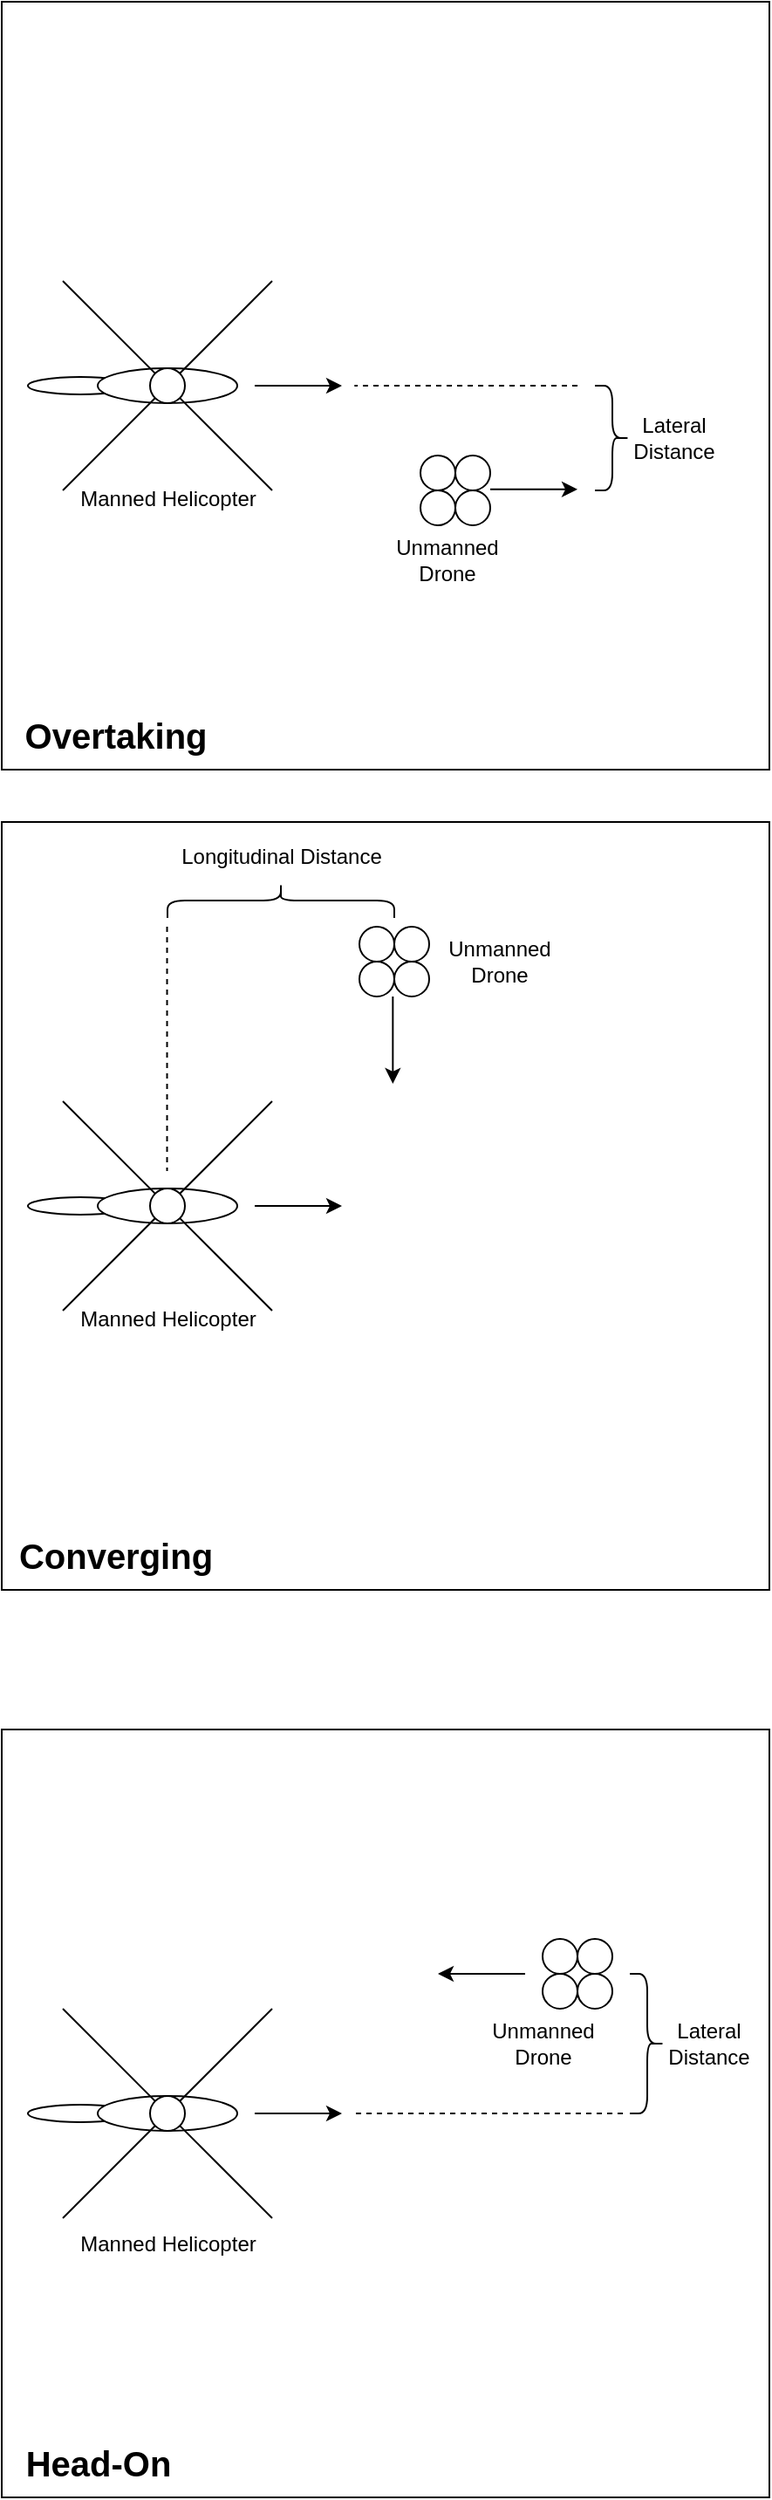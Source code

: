 <mxfile>
    <diagram id="JzWG_xGF7x77luntsfS7" name="Page-1">
        <mxGraphModel dx="916" dy="2047" grid="1" gridSize="10" guides="1" tooltips="1" connect="1" arrows="1" fold="1" page="1" pageScale="1" pageWidth="850" pageHeight="1100" math="0" shadow="0">
            <root>
                <mxCell id="0"/>
                <mxCell id="1" parent="0"/>
                <mxCell id="35" value="" style="whiteSpace=wrap;html=1;aspect=fixed;" vertex="1" parent="1">
                    <mxGeometry x="160" y="170" width="440" height="440" as="geometry"/>
                </mxCell>
                <mxCell id="12" value="" style="group" parent="1" vertex="1" connectable="0">
                    <mxGeometry x="175" y="330" width="140" height="140" as="geometry"/>
                </mxCell>
                <mxCell id="9" value="" style="ellipse;whiteSpace=wrap;html=1;" parent="12" vertex="1">
                    <mxGeometry y="55" width="60" height="10" as="geometry"/>
                </mxCell>
                <mxCell id="2" value="" style="ellipse;whiteSpace=wrap;html=1;" parent="12" vertex="1">
                    <mxGeometry x="40" y="50" width="80" height="20" as="geometry"/>
                </mxCell>
                <mxCell id="3" value="" style="endArrow=none;html=1;startArrow=none;" parent="12" source="6" edge="1">
                    <mxGeometry width="50" height="50" relative="1" as="geometry">
                        <mxPoint x="140" y="120" as="sourcePoint"/>
                        <mxPoint x="20" as="targetPoint"/>
                    </mxGeometry>
                </mxCell>
                <mxCell id="5" value="" style="endArrow=none;html=1;" parent="12" edge="1">
                    <mxGeometry width="50" height="50" relative="1" as="geometry">
                        <mxPoint x="20" y="120" as="sourcePoint"/>
                        <mxPoint x="140" as="targetPoint"/>
                    </mxGeometry>
                </mxCell>
                <mxCell id="7" value="" style="endArrow=none;html=1;" parent="12" target="6" edge="1">
                    <mxGeometry width="50" height="50" relative="1" as="geometry">
                        <mxPoint x="140" y="120" as="sourcePoint"/>
                        <mxPoint x="20" as="targetPoint"/>
                    </mxGeometry>
                </mxCell>
                <mxCell id="6" value="" style="ellipse;whiteSpace=wrap;html=1;" parent="12" vertex="1">
                    <mxGeometry x="70" y="50" width="20" height="20" as="geometry"/>
                </mxCell>
                <mxCell id="14" value="Manned Helicopter" style="text;html=1;align=center;verticalAlign=middle;resizable=0;points=[];autosize=1;strokeColor=none;fillColor=none;" parent="1" vertex="1">
                    <mxGeometry x="195" y="450" width="120" height="30" as="geometry"/>
                </mxCell>
                <mxCell id="15" value="" style="ellipse;whiteSpace=wrap;html=1;aspect=fixed;" parent="1" vertex="1">
                    <mxGeometry x="380" y="-220" width="20" height="20" as="geometry"/>
                </mxCell>
                <mxCell id="16" value="" style="ellipse;whiteSpace=wrap;html=1;aspect=fixed;" parent="1" vertex="1">
                    <mxGeometry x="400" y="-220" width="20" height="20" as="geometry"/>
                </mxCell>
                <mxCell id="17" value="" style="ellipse;whiteSpace=wrap;html=1;aspect=fixed;" parent="1" vertex="1">
                    <mxGeometry x="400" y="-200" width="20" height="20" as="geometry"/>
                </mxCell>
                <mxCell id="18" value="" style="ellipse;whiteSpace=wrap;html=1;aspect=fixed;" parent="1" vertex="1">
                    <mxGeometry x="380" y="-200" width="20" height="20" as="geometry"/>
                </mxCell>
                <mxCell id="19" value="" style="endArrow=classic;html=1;" parent="1" edge="1">
                    <mxGeometry width="50" height="50" relative="1" as="geometry">
                        <mxPoint x="400" y="-170" as="sourcePoint"/>
                        <mxPoint x="400" y="-130" as="targetPoint"/>
                    </mxGeometry>
                </mxCell>
                <mxCell id="21" value="Unmanned&lt;br&gt;Drone" style="text;html=1;align=center;verticalAlign=middle;resizable=0;points=[];autosize=1;strokeColor=none;fillColor=none;" parent="1" vertex="1">
                    <mxGeometry x="420" y="-250" width="80" height="40" as="geometry"/>
                </mxCell>
                <mxCell id="22" value="" style="endArrow=classic;html=1;" parent="1" edge="1">
                    <mxGeometry width="50" height="50" relative="1" as="geometry">
                        <mxPoint x="305" y="390" as="sourcePoint"/>
                        <mxPoint x="355" y="390" as="targetPoint"/>
                    </mxGeometry>
                </mxCell>
                <mxCell id="29" value="" style="ellipse;whiteSpace=wrap;html=1;aspect=fixed;" parent="1" vertex="1">
                    <mxGeometry x="470" y="290" width="20" height="20" as="geometry"/>
                </mxCell>
                <mxCell id="30" value="" style="ellipse;whiteSpace=wrap;html=1;aspect=fixed;" parent="1" vertex="1">
                    <mxGeometry x="490" y="290" width="20" height="20" as="geometry"/>
                </mxCell>
                <mxCell id="31" value="" style="ellipse;whiteSpace=wrap;html=1;aspect=fixed;" parent="1" vertex="1">
                    <mxGeometry x="490" y="310" width="20" height="20" as="geometry"/>
                </mxCell>
                <mxCell id="32" value="" style="ellipse;whiteSpace=wrap;html=1;aspect=fixed;" parent="1" vertex="1">
                    <mxGeometry x="470" y="310" width="20" height="20" as="geometry"/>
                </mxCell>
                <mxCell id="33" value="" style="endArrow=classic;html=1;" parent="1" edge="1">
                    <mxGeometry width="50" height="50" relative="1" as="geometry">
                        <mxPoint x="460" y="310" as="sourcePoint"/>
                        <mxPoint x="410" y="310" as="targetPoint"/>
                    </mxGeometry>
                </mxCell>
                <mxCell id="34" value="Unmanned&lt;br&gt;Drone" style="text;html=1;align=center;verticalAlign=middle;resizable=0;points=[];autosize=1;strokeColor=none;fillColor=none;" parent="1" vertex="1">
                    <mxGeometry x="430" y="330" width="80" height="40" as="geometry"/>
                </mxCell>
                <mxCell id="37" value="" style="whiteSpace=wrap;html=1;aspect=fixed;" vertex="1" parent="1">
                    <mxGeometry x="160" y="-350" width="440" height="440" as="geometry"/>
                </mxCell>
                <mxCell id="38" value="" style="group" vertex="1" connectable="0" parent="1">
                    <mxGeometry x="175" y="-190" width="140" height="140" as="geometry"/>
                </mxCell>
                <mxCell id="39" value="" style="ellipse;whiteSpace=wrap;html=1;" vertex="1" parent="38">
                    <mxGeometry y="55" width="60" height="10" as="geometry"/>
                </mxCell>
                <mxCell id="40" value="" style="ellipse;whiteSpace=wrap;html=1;" vertex="1" parent="38">
                    <mxGeometry x="40" y="50" width="80" height="20" as="geometry"/>
                </mxCell>
                <mxCell id="41" value="" style="endArrow=none;html=1;startArrow=none;" edge="1" parent="38" source="44">
                    <mxGeometry width="50" height="50" relative="1" as="geometry">
                        <mxPoint x="140" y="120" as="sourcePoint"/>
                        <mxPoint x="20" as="targetPoint"/>
                    </mxGeometry>
                </mxCell>
                <mxCell id="42" value="" style="endArrow=none;html=1;" edge="1" parent="38">
                    <mxGeometry width="50" height="50" relative="1" as="geometry">
                        <mxPoint x="20" y="120" as="sourcePoint"/>
                        <mxPoint x="140" as="targetPoint"/>
                    </mxGeometry>
                </mxCell>
                <mxCell id="43" value="" style="endArrow=none;html=1;" edge="1" parent="38" target="44">
                    <mxGeometry width="50" height="50" relative="1" as="geometry">
                        <mxPoint x="140" y="120" as="sourcePoint"/>
                        <mxPoint x="20" as="targetPoint"/>
                    </mxGeometry>
                </mxCell>
                <mxCell id="44" value="" style="ellipse;whiteSpace=wrap;html=1;" vertex="1" parent="38">
                    <mxGeometry x="70" y="50" width="20" height="20" as="geometry"/>
                </mxCell>
                <mxCell id="45" value="Manned Helicopter" style="text;html=1;align=center;verticalAlign=middle;resizable=0;points=[];autosize=1;strokeColor=none;fillColor=none;" vertex="1" parent="1">
                    <mxGeometry x="195" y="-80" width="120" height="30" as="geometry"/>
                </mxCell>
                <mxCell id="46" value="" style="endArrow=classic;html=1;" edge="1" parent="1">
                    <mxGeometry width="50" height="50" relative="1" as="geometry">
                        <mxPoint x="305" y="-130" as="sourcePoint"/>
                        <mxPoint x="355" y="-130" as="targetPoint"/>
                    </mxGeometry>
                </mxCell>
                <mxCell id="47" value="" style="ellipse;whiteSpace=wrap;html=1;aspect=fixed;" vertex="1" parent="1">
                    <mxGeometry x="365" y="-290" width="20" height="20" as="geometry"/>
                </mxCell>
                <mxCell id="48" value="" style="ellipse;whiteSpace=wrap;html=1;aspect=fixed;" vertex="1" parent="1">
                    <mxGeometry x="385" y="-290" width="20" height="20" as="geometry"/>
                </mxCell>
                <mxCell id="49" value="" style="ellipse;whiteSpace=wrap;html=1;aspect=fixed;" vertex="1" parent="1">
                    <mxGeometry x="385" y="-270" width="20" height="20" as="geometry"/>
                </mxCell>
                <mxCell id="50" value="" style="ellipse;whiteSpace=wrap;html=1;aspect=fixed;" vertex="1" parent="1">
                    <mxGeometry x="365" y="-270" width="20" height="20" as="geometry"/>
                </mxCell>
                <mxCell id="51" value="" style="endArrow=classic;html=1;" edge="1" parent="1">
                    <mxGeometry width="50" height="50" relative="1" as="geometry">
                        <mxPoint x="384.17" y="-250" as="sourcePoint"/>
                        <mxPoint x="384.17" y="-200" as="targetPoint"/>
                    </mxGeometry>
                </mxCell>
                <mxCell id="52" value="Unmanned&lt;br&gt;Drone" style="text;html=1;align=center;verticalAlign=middle;resizable=0;points=[];autosize=1;strokeColor=none;fillColor=none;" vertex="1" parent="1">
                    <mxGeometry x="405" y="-290" width="80" height="40" as="geometry"/>
                </mxCell>
                <mxCell id="53" value="" style="shape=curlyBracket;whiteSpace=wrap;html=1;rounded=1;flipH=1;labelPosition=right;verticalLabelPosition=middle;align=left;verticalAlign=middle;rotation=-90;" vertex="1" parent="1">
                    <mxGeometry x="310" y="-370" width="20" height="130" as="geometry"/>
                </mxCell>
                <mxCell id="54" value="Longitudinal Distance" style="text;html=1;align=center;verticalAlign=middle;resizable=0;points=[];autosize=1;strokeColor=none;fillColor=none;" vertex="1" parent="1">
                    <mxGeometry x="250" y="-345" width="140" height="30" as="geometry"/>
                </mxCell>
                <mxCell id="55" value="" style="shape=curlyBracket;whiteSpace=wrap;html=1;rounded=1;flipH=1;labelPosition=right;verticalLabelPosition=middle;align=left;verticalAlign=middle;rotation=0;" vertex="1" parent="1">
                    <mxGeometry x="520" y="310" width="20" height="80" as="geometry"/>
                </mxCell>
                <mxCell id="56" value="Lateral&lt;br&gt;Distance" style="text;html=1;align=center;verticalAlign=middle;resizable=0;points=[];autosize=1;strokeColor=none;fillColor=none;" vertex="1" parent="1">
                    <mxGeometry x="530" y="330" width="70" height="40" as="geometry"/>
                </mxCell>
                <mxCell id="57" value="" style="endArrow=none;html=1;dashed=1;endFill=0;" edge="1" parent="1">
                    <mxGeometry width="50" height="50" relative="1" as="geometry">
                        <mxPoint x="363" y="390" as="sourcePoint"/>
                        <mxPoint x="518" y="390" as="targetPoint"/>
                    </mxGeometry>
                </mxCell>
                <mxCell id="58" value="" style="endArrow=none;html=1;dashed=1;endFill=0;" edge="1" parent="1">
                    <mxGeometry width="50" height="50" relative="1" as="geometry">
                        <mxPoint x="254.76" y="-290" as="sourcePoint"/>
                        <mxPoint x="254.76" y="-150" as="targetPoint"/>
                    </mxGeometry>
                </mxCell>
                <mxCell id="59" value="Head-On" style="text;html=1;align=center;verticalAlign=middle;resizable=0;points=[];autosize=1;strokeColor=none;fillColor=none;fontSize=20;fontStyle=1" vertex="1" parent="1">
                    <mxGeometry x="160" y="570" width="110" height="40" as="geometry"/>
                </mxCell>
                <mxCell id="60" value="" style="ellipse;whiteSpace=wrap;html=1;aspect=fixed;" vertex="1" parent="1">
                    <mxGeometry x="380" y="-690" width="20" height="20" as="geometry"/>
                </mxCell>
                <mxCell id="61" value="" style="ellipse;whiteSpace=wrap;html=1;aspect=fixed;" vertex="1" parent="1">
                    <mxGeometry x="400" y="-690" width="20" height="20" as="geometry"/>
                </mxCell>
                <mxCell id="62" value="" style="ellipse;whiteSpace=wrap;html=1;aspect=fixed;" vertex="1" parent="1">
                    <mxGeometry x="400" y="-670" width="20" height="20" as="geometry"/>
                </mxCell>
                <mxCell id="63" value="" style="ellipse;whiteSpace=wrap;html=1;aspect=fixed;" vertex="1" parent="1">
                    <mxGeometry x="380" y="-670" width="20" height="20" as="geometry"/>
                </mxCell>
                <mxCell id="64" value="" style="endArrow=classic;html=1;" edge="1" parent="1">
                    <mxGeometry width="50" height="50" relative="1" as="geometry">
                        <mxPoint x="400" y="-640" as="sourcePoint"/>
                        <mxPoint x="400" y="-600" as="targetPoint"/>
                    </mxGeometry>
                </mxCell>
                <mxCell id="65" value="Unmanned&lt;br&gt;Drone" style="text;html=1;align=center;verticalAlign=middle;resizable=0;points=[];autosize=1;strokeColor=none;fillColor=none;" vertex="1" parent="1">
                    <mxGeometry x="420" y="-720" width="80" height="40" as="geometry"/>
                </mxCell>
                <mxCell id="66" value="" style="whiteSpace=wrap;html=1;aspect=fixed;" vertex="1" parent="1">
                    <mxGeometry x="160" y="-820" width="440" height="440" as="geometry"/>
                </mxCell>
                <mxCell id="67" value="" style="group" vertex="1" connectable="0" parent="1">
                    <mxGeometry x="175" y="-660" width="140" height="140" as="geometry"/>
                </mxCell>
                <mxCell id="68" value="" style="ellipse;whiteSpace=wrap;html=1;" vertex="1" parent="67">
                    <mxGeometry y="55" width="60" height="10" as="geometry"/>
                </mxCell>
                <mxCell id="69" value="" style="ellipse;whiteSpace=wrap;html=1;" vertex="1" parent="67">
                    <mxGeometry x="40" y="50" width="80" height="20" as="geometry"/>
                </mxCell>
                <mxCell id="70" value="" style="endArrow=none;html=1;startArrow=none;" edge="1" parent="67" source="73">
                    <mxGeometry width="50" height="50" relative="1" as="geometry">
                        <mxPoint x="140" y="120" as="sourcePoint"/>
                        <mxPoint x="20" as="targetPoint"/>
                    </mxGeometry>
                </mxCell>
                <mxCell id="71" value="" style="endArrow=none;html=1;" edge="1" parent="67">
                    <mxGeometry width="50" height="50" relative="1" as="geometry">
                        <mxPoint x="20" y="120" as="sourcePoint"/>
                        <mxPoint x="140" as="targetPoint"/>
                    </mxGeometry>
                </mxCell>
                <mxCell id="72" value="" style="endArrow=none;html=1;" edge="1" parent="67" target="73">
                    <mxGeometry width="50" height="50" relative="1" as="geometry">
                        <mxPoint x="140" y="120" as="sourcePoint"/>
                        <mxPoint x="20" as="targetPoint"/>
                    </mxGeometry>
                </mxCell>
                <mxCell id="73" value="" style="ellipse;whiteSpace=wrap;html=1;" vertex="1" parent="67">
                    <mxGeometry x="70" y="50" width="20" height="20" as="geometry"/>
                </mxCell>
                <mxCell id="74" value="Manned Helicopter" style="text;html=1;align=center;verticalAlign=middle;resizable=0;points=[];autosize=1;strokeColor=none;fillColor=none;" vertex="1" parent="1">
                    <mxGeometry x="195" y="-550" width="120" height="30" as="geometry"/>
                </mxCell>
                <mxCell id="75" value="" style="endArrow=classic;html=1;" edge="1" parent="1">
                    <mxGeometry width="50" height="50" relative="1" as="geometry">
                        <mxPoint x="305" y="-600" as="sourcePoint"/>
                        <mxPoint x="355" y="-600" as="targetPoint"/>
                    </mxGeometry>
                </mxCell>
                <mxCell id="76" value="" style="ellipse;whiteSpace=wrap;html=1;aspect=fixed;" vertex="1" parent="1">
                    <mxGeometry x="400" y="-560" width="20" height="20" as="geometry"/>
                </mxCell>
                <mxCell id="77" value="" style="ellipse;whiteSpace=wrap;html=1;aspect=fixed;" vertex="1" parent="1">
                    <mxGeometry x="420" y="-560" width="20" height="20" as="geometry"/>
                </mxCell>
                <mxCell id="78" value="" style="ellipse;whiteSpace=wrap;html=1;aspect=fixed;" vertex="1" parent="1">
                    <mxGeometry x="420" y="-540" width="20" height="20" as="geometry"/>
                </mxCell>
                <mxCell id="79" value="" style="ellipse;whiteSpace=wrap;html=1;aspect=fixed;" vertex="1" parent="1">
                    <mxGeometry x="400" y="-540" width="20" height="20" as="geometry"/>
                </mxCell>
                <mxCell id="80" value="" style="endArrow=classic;html=1;" edge="1" parent="1">
                    <mxGeometry width="50" height="50" relative="1" as="geometry">
                        <mxPoint x="440.0" y="-540.57" as="sourcePoint"/>
                        <mxPoint x="490" y="-540.57" as="targetPoint"/>
                    </mxGeometry>
                </mxCell>
                <mxCell id="81" value="Unmanned&lt;br&gt;Drone" style="text;html=1;align=center;verticalAlign=middle;resizable=0;points=[];autosize=1;strokeColor=none;fillColor=none;" vertex="1" parent="1">
                    <mxGeometry x="375" y="-520" width="80" height="40" as="geometry"/>
                </mxCell>
                <mxCell id="84" value="" style="endArrow=none;html=1;dashed=1;endFill=0;" edge="1" parent="1">
                    <mxGeometry width="50" height="50" relative="1" as="geometry">
                        <mxPoint x="490" y="-600" as="sourcePoint"/>
                        <mxPoint x="362.15" y="-600" as="targetPoint"/>
                    </mxGeometry>
                </mxCell>
                <mxCell id="85" value="" style="shape=curlyBracket;whiteSpace=wrap;html=1;rounded=1;flipH=1;labelPosition=right;verticalLabelPosition=middle;align=left;verticalAlign=middle;rotation=0;" vertex="1" parent="1">
                    <mxGeometry x="500" y="-600" width="20" height="60" as="geometry"/>
                </mxCell>
                <mxCell id="86" value="Lateral&lt;br&gt;Distance" style="text;html=1;align=center;verticalAlign=middle;resizable=0;points=[];autosize=1;strokeColor=none;fillColor=none;" vertex="1" parent="1">
                    <mxGeometry x="510" y="-590" width="70" height="40" as="geometry"/>
                </mxCell>
                <mxCell id="87" value="Converging" style="text;html=1;align=center;verticalAlign=middle;resizable=0;points=[];autosize=1;strokeColor=none;fillColor=none;fontSize=20;fontStyle=1" vertex="1" parent="1">
                    <mxGeometry x="160" y="50" width="130" height="40" as="geometry"/>
                </mxCell>
                <mxCell id="88" value="Overtaking" style="text;html=1;align=center;verticalAlign=middle;resizable=0;points=[];autosize=1;strokeColor=none;fillColor=none;fontSize=20;fontStyle=1" vertex="1" parent="1">
                    <mxGeometry x="160" y="-420" width="130" height="40" as="geometry"/>
                </mxCell>
            </root>
        </mxGraphModel>
    </diagram>
</mxfile>